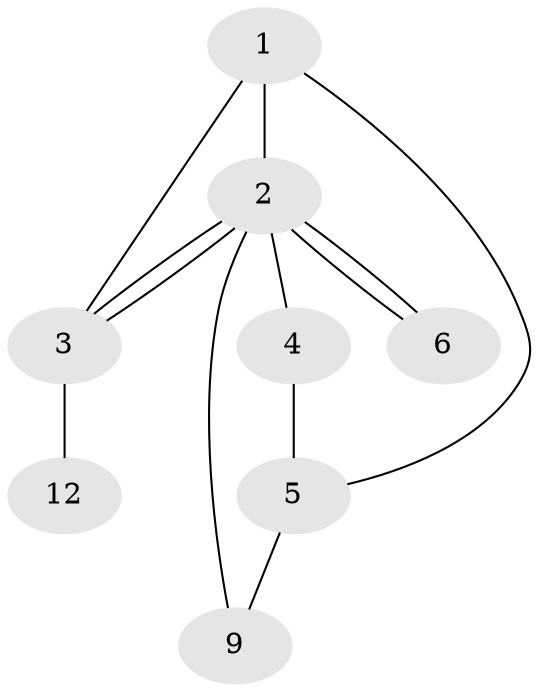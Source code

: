 // Generated by graph-tools (version 1.1) at 2025/46/02/15/25 05:46:28]
// undirected, 8 vertices, 12 edges
graph export_dot {
graph [start="1"]
  node [color=gray90,style=filled];
  1 [super="+8+13"];
  2 [super="+7+11+15+20"];
  3 [super="+19"];
  4 [super="+10+17"];
  5 [super="+16"];
  6 [super="+19"];
  9 [super="+18"];
  12 [super="+14+18"];
  1 -- 2;
  1 -- 3;
  1 -- 5;
  2 -- 3;
  2 -- 3;
  2 -- 4;
  2 -- 6;
  2 -- 6;
  2 -- 9;
  3 -- 12;
  4 -- 5;
  5 -- 9;
}
